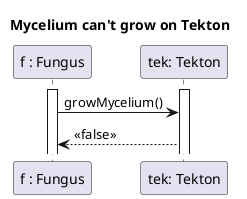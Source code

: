 @startuml Fungus growth with spore

title Mycelium can't grow on Tekton

participant "f : Fungus" as F
participant "tek: Tekton" as Tek

activate F
activate Tek


F->Tek : growMycelium()
Tek --> F : <<false>> 



@enduml